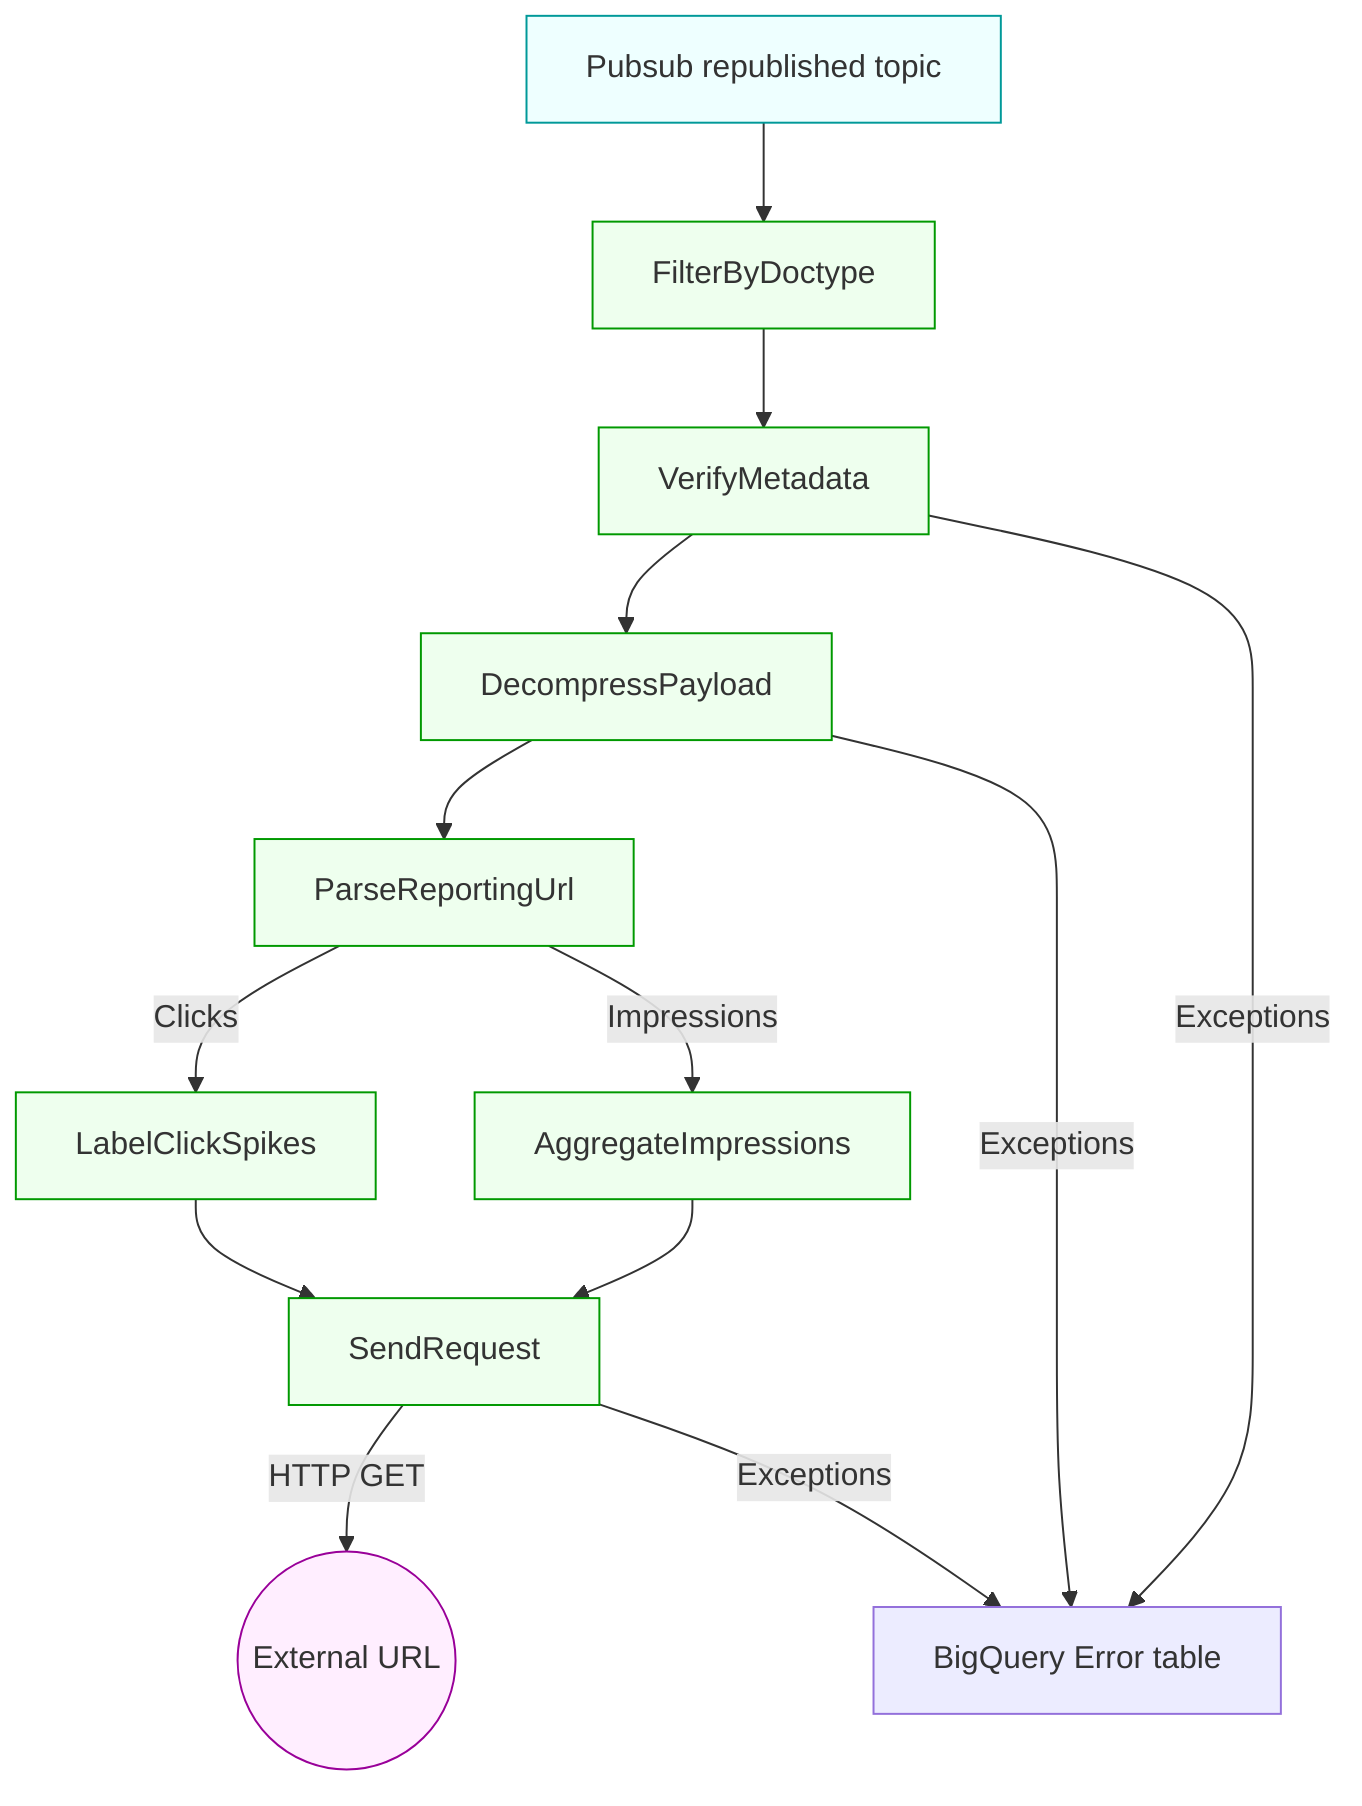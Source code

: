 graph TD
    A[Pubsub republished topic] --> B[FilterByDoctype]
    B --> C[VerifyMetadata]
    C --> D[DecompressPayload]
    D --> E[ParseReportingUrl]
    E --> |Clicks|F[LabelClickSpikes]
    E --> |Impressions|G[AggregateImpressions]
    F --> H[SendRequest]
    G --> H
    H --> |HTTP GET|I((External URL))
    C --> |Exceptions|J[BigQuery Error table]
    D --> |Exceptions|J
    H --> |Exceptions|J

classDef cyan fill:#eff,stroke:#099;
classDef green fill:#efe,stroke:#090;
classDef magenta fill:#fef,stroke:#909;
classDef orange fill:#fee,stroke:#f90;
class A cyan
class B,C,D,E,F,G,H green
class I magenta